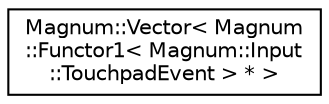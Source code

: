 digraph "圖形化之類別階層"
{
  edge [fontname="Helvetica",fontsize="10",labelfontname="Helvetica",labelfontsize="10"];
  node [fontname="Helvetica",fontsize="10",shape=record];
  rankdir="LR";
  Node1 [label="Magnum::Vector\< Magnum\l::Functor1\< Magnum::Input\l::TouchpadEvent \> * \>",height=0.2,width=0.4,color="black", fillcolor="white", style="filled",URL="$class_magnum_1_1_vector.html"];
}
